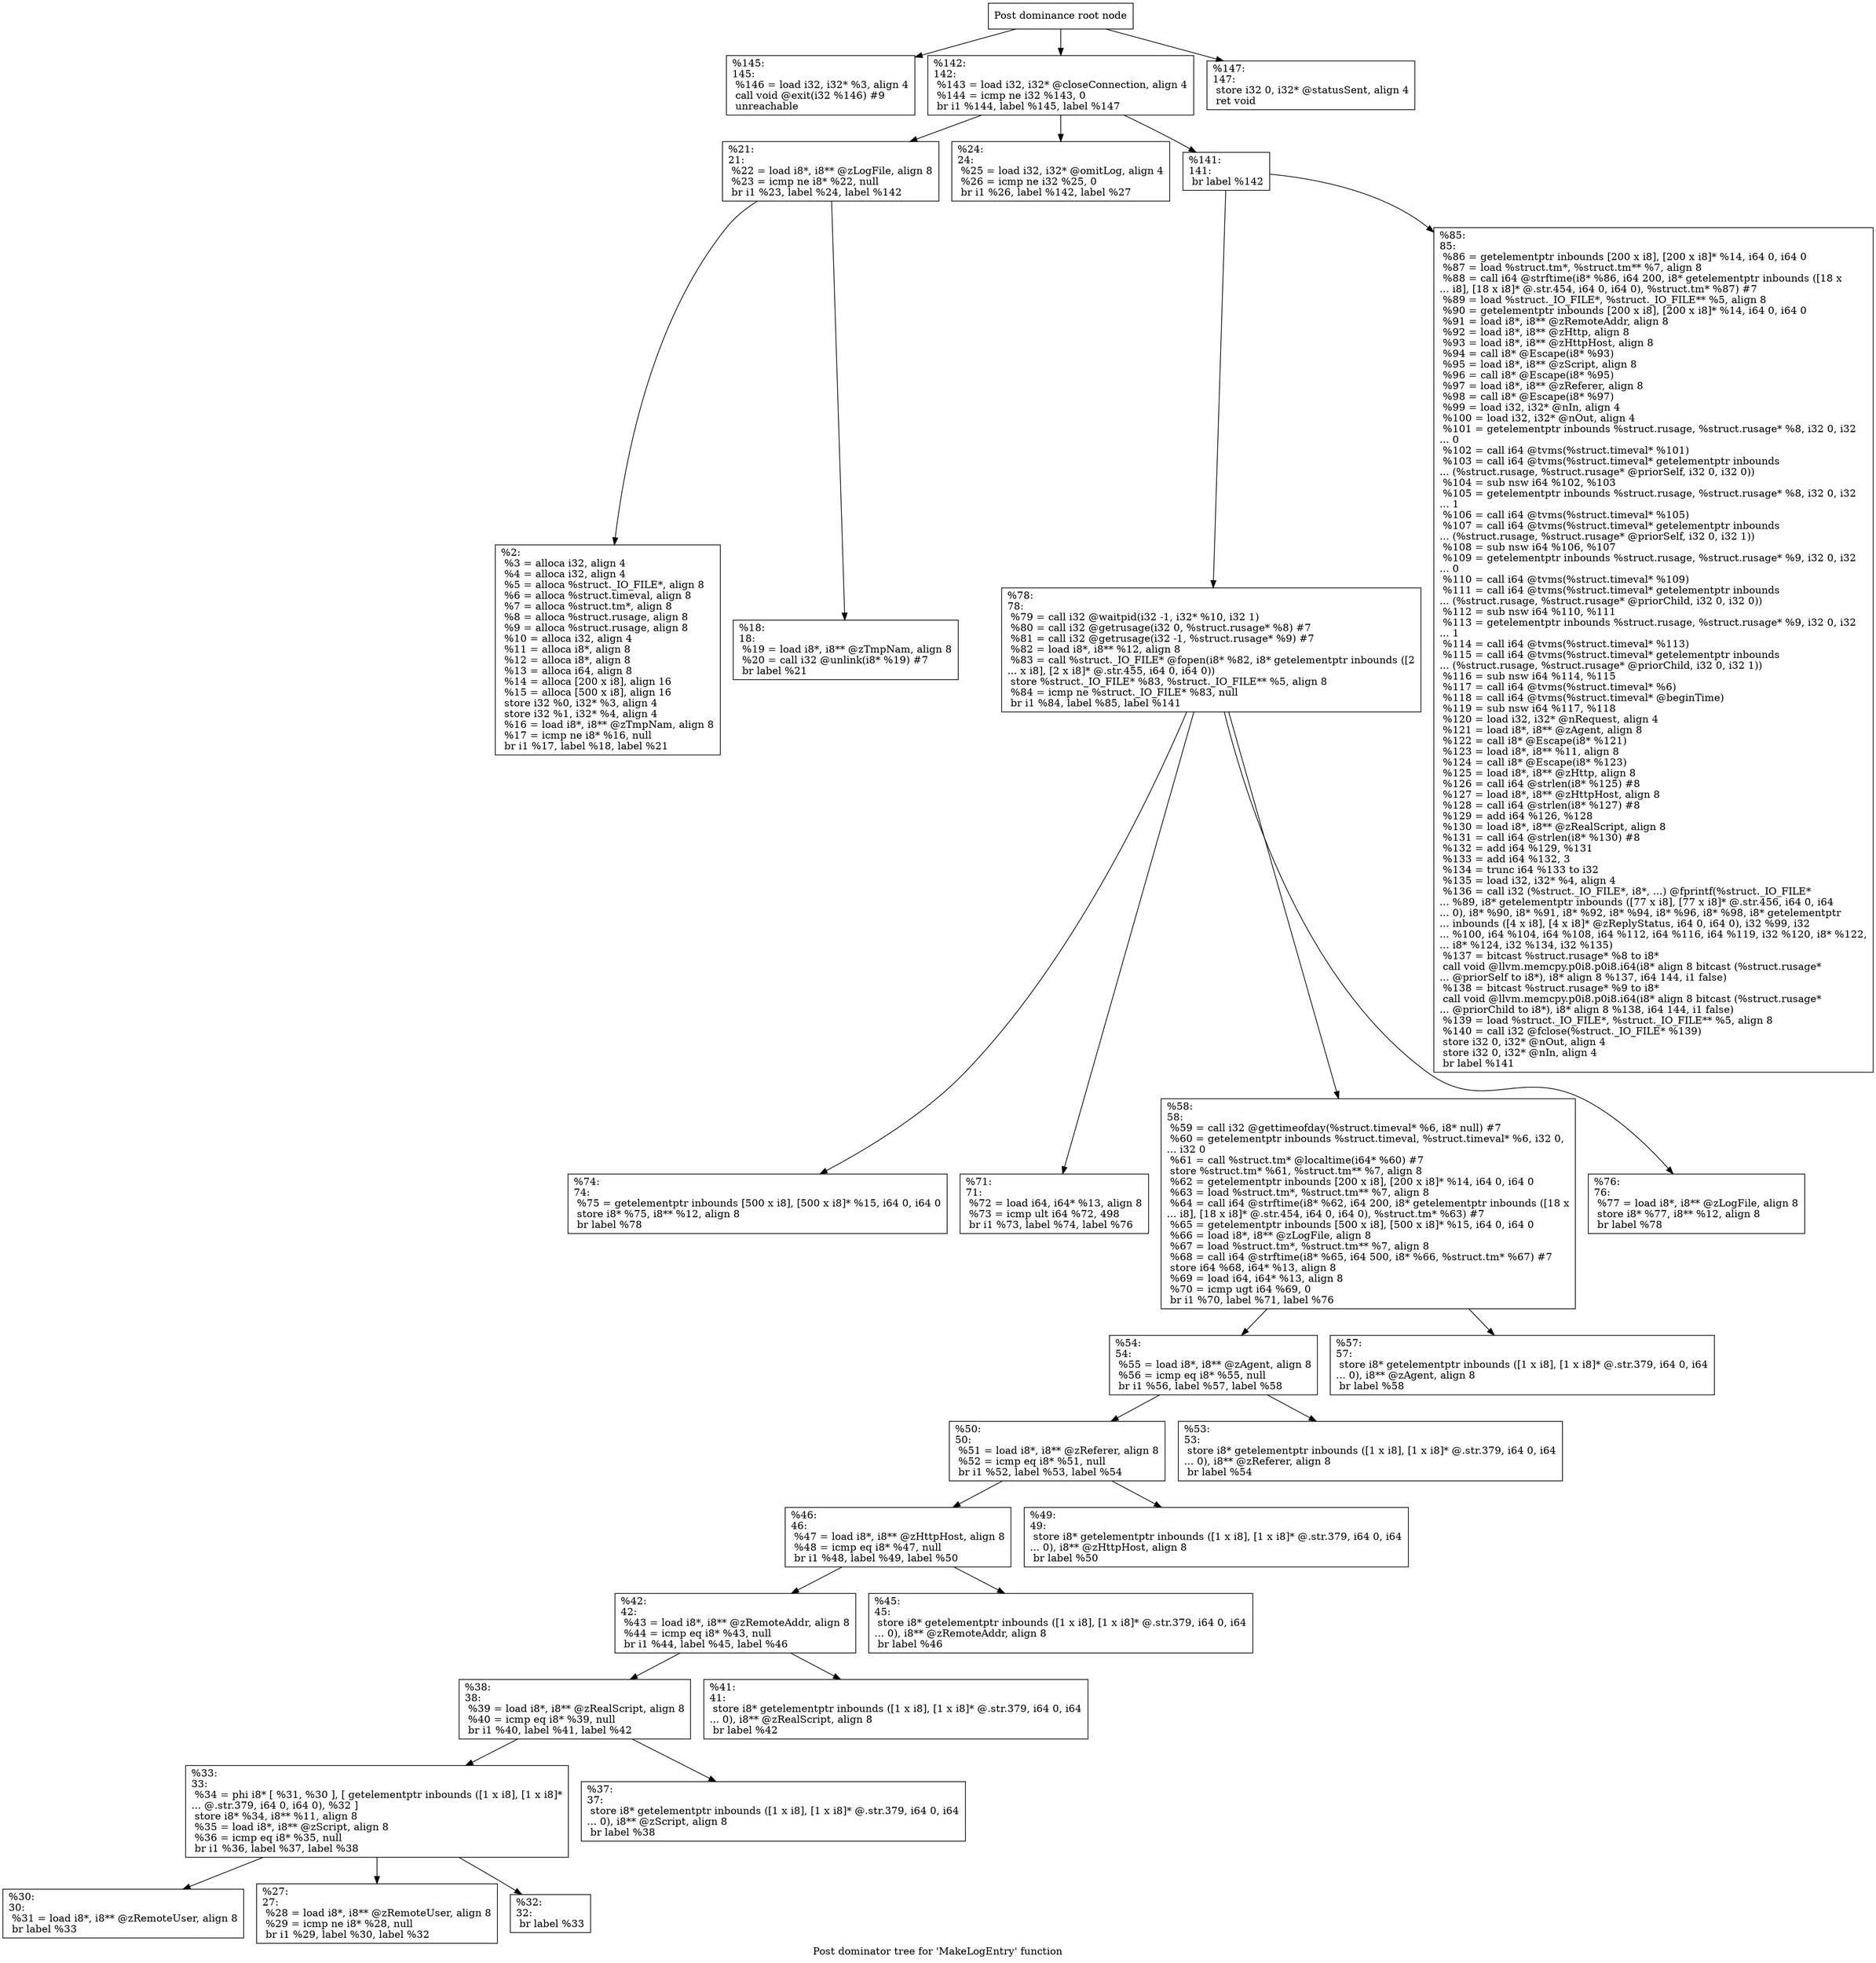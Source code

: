 digraph "Post dominator tree for 'MakeLogEntry' function" {
	label="Post dominator tree for 'MakeLogEntry' function";

	Node0x1706030 [shape=record,label="{Post dominance root node}"];
	Node0x1706030 -> Node0x16ca450;
	Node0x1706030 -> Node0x16a4180;
	Node0x1706030 -> Node0x169df70;
	Node0x16ca450 [shape=record,label="{%145:\l145:                                              \l  %146 = load i32, i32* %3, align 4\l  call void @exit(i32 %146) #9\l  unreachable\l}"];
	Node0x16a4180 [shape=record,label="{%142:\l142:                                              \l  %143 = load i32, i32* @closeConnection, align 4\l  %144 = icmp ne i32 %143, 0\l  br i1 %144, label %145, label %147\l}"];
	Node0x16a4180 -> Node0x17100b0;
	Node0x16a4180 -> Node0x16b7c20;
	Node0x16a4180 -> Node0x1701e90;
	Node0x17100b0 [shape=record,label="{%21:\l21:                                               \l  %22 = load i8*, i8** @zLogFile, align 8\l  %23 = icmp ne i8* %22, null\l  br i1 %23, label %24, label %142\l}"];
	Node0x17100b0 -> Node0x1733670;
	Node0x17100b0 -> Node0x16e8180;
	Node0x1733670 [shape=record,label="{%2:\l  %3 = alloca i32, align 4\l  %4 = alloca i32, align 4\l  %5 = alloca %struct._IO_FILE*, align 8\l  %6 = alloca %struct.timeval, align 8\l  %7 = alloca %struct.tm*, align 8\l  %8 = alloca %struct.rusage, align 8\l  %9 = alloca %struct.rusage, align 8\l  %10 = alloca i32, align 4\l  %11 = alloca i8*, align 8\l  %12 = alloca i8*, align 8\l  %13 = alloca i64, align 8\l  %14 = alloca [200 x i8], align 16\l  %15 = alloca [500 x i8], align 16\l  store i32 %0, i32* %3, align 4\l  store i32 %1, i32* %4, align 4\l  %16 = load i8*, i8** @zTmpNam, align 8\l  %17 = icmp ne i8* %16, null\l  br i1 %17, label %18, label %21\l}"];
	Node0x16e8180 [shape=record,label="{%18:\l18:                                               \l  %19 = load i8*, i8** @zTmpNam, align 8\l  %20 = call i32 @unlink(i8* %19) #7\l  br label %21\l}"];
	Node0x16b7c20 [shape=record,label="{%24:\l24:                                               \l  %25 = load i32, i32* @omitLog, align 4\l  %26 = icmp ne i32 %25, 0\l  br i1 %26, label %142, label %27\l}"];
	Node0x1701e90 [shape=record,label="{%141:\l141:                                              \l  br label %142\l}"];
	Node0x1701e90 -> Node0x16d4360;
	Node0x1701e90 -> Node0x1700540;
	Node0x16d4360 [shape=record,label="{%78:\l78:                                               \l  %79 = call i32 @waitpid(i32 -1, i32* %10, i32 1)\l  %80 = call i32 @getrusage(i32 0, %struct.rusage* %8) #7\l  %81 = call i32 @getrusage(i32 -1, %struct.rusage* %9) #7\l  %82 = load i8*, i8** %12, align 8\l  %83 = call %struct._IO_FILE* @fopen(i8* %82, i8* getelementptr inbounds ([2\l... x i8], [2 x i8]* @.str.455, i64 0, i64 0))\l  store %struct._IO_FILE* %83, %struct._IO_FILE** %5, align 8\l  %84 = icmp ne %struct._IO_FILE* %83, null\l  br i1 %84, label %85, label %141\l}"];
	Node0x16d4360 -> Node0x16b7840;
	Node0x16d4360 -> Node0x16b2880;
	Node0x16d4360 -> Node0x173c040;
	Node0x16d4360 -> Node0x16fc4a0;
	Node0x16b7840 [shape=record,label="{%74:\l74:                                               \l  %75 = getelementptr inbounds [500 x i8], [500 x i8]* %15, i64 0, i64 0\l  store i8* %75, i8** %12, align 8\l  br label %78\l}"];
	Node0x16b2880 [shape=record,label="{%71:\l71:                                               \l  %72 = load i64, i64* %13, align 8\l  %73 = icmp ult i64 %72, 498\l  br i1 %73, label %74, label %76\l}"];
	Node0x173c040 [shape=record,label="{%58:\l58:                                               \l  %59 = call i32 @gettimeofday(%struct.timeval* %6, i8* null) #7\l  %60 = getelementptr inbounds %struct.timeval, %struct.timeval* %6, i32 0,\l... i32 0\l  %61 = call %struct.tm* @localtime(i64* %60) #7\l  store %struct.tm* %61, %struct.tm** %7, align 8\l  %62 = getelementptr inbounds [200 x i8], [200 x i8]* %14, i64 0, i64 0\l  %63 = load %struct.tm*, %struct.tm** %7, align 8\l  %64 = call i64 @strftime(i8* %62, i64 200, i8* getelementptr inbounds ([18 x\l... i8], [18 x i8]* @.str.454, i64 0, i64 0), %struct.tm* %63) #7\l  %65 = getelementptr inbounds [500 x i8], [500 x i8]* %15, i64 0, i64 0\l  %66 = load i8*, i8** @zLogFile, align 8\l  %67 = load %struct.tm*, %struct.tm** %7, align 8\l  %68 = call i64 @strftime(i8* %65, i64 500, i8* %66, %struct.tm* %67) #7\l  store i64 %68, i64* %13, align 8\l  %69 = load i64, i64* %13, align 8\l  %70 = icmp ugt i64 %69, 0\l  br i1 %70, label %71, label %76\l}"];
	Node0x173c040 -> Node0x172bc70;
	Node0x173c040 -> Node0x1725fd0;
	Node0x172bc70 [shape=record,label="{%54:\l54:                                               \l  %55 = load i8*, i8** @zAgent, align 8\l  %56 = icmp eq i8* %55, null\l  br i1 %56, label %57, label %58\l}"];
	Node0x172bc70 -> Node0x16ebbd0;
	Node0x172bc70 -> Node0x16ca2a0;
	Node0x16ebbd0 [shape=record,label="{%50:\l50:                                               \l  %51 = load i8*, i8** @zReferer, align 8\l  %52 = icmp eq i8* %51, null\l  br i1 %52, label %53, label %54\l}"];
	Node0x16ebbd0 -> Node0x1708f40;
	Node0x16ebbd0 -> Node0x16f4360;
	Node0x1708f40 [shape=record,label="{%46:\l46:                                               \l  %47 = load i8*, i8** @zHttpHost, align 8\l  %48 = icmp eq i8* %47, null\l  br i1 %48, label %49, label %50\l}"];
	Node0x1708f40 -> Node0x16fa4e0;
	Node0x1708f40 -> Node0x16d8150;
	Node0x16fa4e0 [shape=record,label="{%42:\l42:                                               \l  %43 = load i8*, i8** @zRemoteAddr, align 8\l  %44 = icmp eq i8* %43, null\l  br i1 %44, label %45, label %46\l}"];
	Node0x16fa4e0 -> Node0x170e2a0;
	Node0x16fa4e0 -> Node0x169ebb0;
	Node0x170e2a0 [shape=record,label="{%38:\l38:                                               \l  %39 = load i8*, i8** @zRealScript, align 8\l  %40 = icmp eq i8* %39, null\l  br i1 %40, label %41, label %42\l}"];
	Node0x170e2a0 -> Node0x16f57d0;
	Node0x170e2a0 -> Node0x16fb720;
	Node0x16f57d0 [shape=record,label="{%33:\l33:                                               \l  %34 = phi i8* [ %31, %30 ], [ getelementptr inbounds ([1 x i8], [1 x i8]*\l... @.str.379, i64 0, i64 0), %32 ]\l  store i8* %34, i8** %11, align 8\l  %35 = load i8*, i8** @zScript, align 8\l  %36 = icmp eq i8* %35, null\l  br i1 %36, label %37, label %38\l}"];
	Node0x16f57d0 -> Node0x170df70;
	Node0x16f57d0 -> Node0x16b7f60;
	Node0x16f57d0 -> Node0x17365a0;
	Node0x170df70 [shape=record,label="{%30:\l30:                                               \l  %31 = load i8*, i8** @zRemoteUser, align 8\l  br label %33\l}"];
	Node0x16b7f60 [shape=record,label="{%27:\l27:                                               \l  %28 = load i8*, i8** @zRemoteUser, align 8\l  %29 = icmp ne i8* %28, null\l  br i1 %29, label %30, label %32\l}"];
	Node0x17365a0 [shape=record,label="{%32:\l32:                                               \l  br label %33\l}"];
	Node0x16fb720 [shape=record,label="{%37:\l37:                                               \l  store i8* getelementptr inbounds ([1 x i8], [1 x i8]* @.str.379, i64 0, i64\l... 0), i8** @zScript, align 8\l  br label %38\l}"];
	Node0x169ebb0 [shape=record,label="{%41:\l41:                                               \l  store i8* getelementptr inbounds ([1 x i8], [1 x i8]* @.str.379, i64 0, i64\l... 0), i8** @zRealScript, align 8\l  br label %42\l}"];
	Node0x16d8150 [shape=record,label="{%45:\l45:                                               \l  store i8* getelementptr inbounds ([1 x i8], [1 x i8]* @.str.379, i64 0, i64\l... 0), i8** @zRemoteAddr, align 8\l  br label %46\l}"];
	Node0x16f4360 [shape=record,label="{%49:\l49:                                               \l  store i8* getelementptr inbounds ([1 x i8], [1 x i8]* @.str.379, i64 0, i64\l... 0), i8** @zHttpHost, align 8\l  br label %50\l}"];
	Node0x16ca2a0 [shape=record,label="{%53:\l53:                                               \l  store i8* getelementptr inbounds ([1 x i8], [1 x i8]* @.str.379, i64 0, i64\l... 0), i8** @zReferer, align 8\l  br label %54\l}"];
	Node0x1725fd0 [shape=record,label="{%57:\l57:                                               \l  store i8* getelementptr inbounds ([1 x i8], [1 x i8]* @.str.379, i64 0, i64\l... 0), i8** @zAgent, align 8\l  br label %58\l}"];
	Node0x16fc4a0 [shape=record,label="{%76:\l76:                                               \l  %77 = load i8*, i8** @zLogFile, align 8\l  store i8* %77, i8** %12, align 8\l  br label %78\l}"];
	Node0x1700540 [shape=record,label="{%85:\l85:                                               \l  %86 = getelementptr inbounds [200 x i8], [200 x i8]* %14, i64 0, i64 0\l  %87 = load %struct.tm*, %struct.tm** %7, align 8\l  %88 = call i64 @strftime(i8* %86, i64 200, i8* getelementptr inbounds ([18 x\l... i8], [18 x i8]* @.str.454, i64 0, i64 0), %struct.tm* %87) #7\l  %89 = load %struct._IO_FILE*, %struct._IO_FILE** %5, align 8\l  %90 = getelementptr inbounds [200 x i8], [200 x i8]* %14, i64 0, i64 0\l  %91 = load i8*, i8** @zRemoteAddr, align 8\l  %92 = load i8*, i8** @zHttp, align 8\l  %93 = load i8*, i8** @zHttpHost, align 8\l  %94 = call i8* @Escape(i8* %93)\l  %95 = load i8*, i8** @zScript, align 8\l  %96 = call i8* @Escape(i8* %95)\l  %97 = load i8*, i8** @zReferer, align 8\l  %98 = call i8* @Escape(i8* %97)\l  %99 = load i32, i32* @nIn, align 4\l  %100 = load i32, i32* @nOut, align 4\l  %101 = getelementptr inbounds %struct.rusage, %struct.rusage* %8, i32 0, i32\l... 0\l  %102 = call i64 @tvms(%struct.timeval* %101)\l  %103 = call i64 @tvms(%struct.timeval* getelementptr inbounds\l... (%struct.rusage, %struct.rusage* @priorSelf, i32 0, i32 0))\l  %104 = sub nsw i64 %102, %103\l  %105 = getelementptr inbounds %struct.rusage, %struct.rusage* %8, i32 0, i32\l... 1\l  %106 = call i64 @tvms(%struct.timeval* %105)\l  %107 = call i64 @tvms(%struct.timeval* getelementptr inbounds\l... (%struct.rusage, %struct.rusage* @priorSelf, i32 0, i32 1))\l  %108 = sub nsw i64 %106, %107\l  %109 = getelementptr inbounds %struct.rusage, %struct.rusage* %9, i32 0, i32\l... 0\l  %110 = call i64 @tvms(%struct.timeval* %109)\l  %111 = call i64 @tvms(%struct.timeval* getelementptr inbounds\l... (%struct.rusage, %struct.rusage* @priorChild, i32 0, i32 0))\l  %112 = sub nsw i64 %110, %111\l  %113 = getelementptr inbounds %struct.rusage, %struct.rusage* %9, i32 0, i32\l... 1\l  %114 = call i64 @tvms(%struct.timeval* %113)\l  %115 = call i64 @tvms(%struct.timeval* getelementptr inbounds\l... (%struct.rusage, %struct.rusage* @priorChild, i32 0, i32 1))\l  %116 = sub nsw i64 %114, %115\l  %117 = call i64 @tvms(%struct.timeval* %6)\l  %118 = call i64 @tvms(%struct.timeval* @beginTime)\l  %119 = sub nsw i64 %117, %118\l  %120 = load i32, i32* @nRequest, align 4\l  %121 = load i8*, i8** @zAgent, align 8\l  %122 = call i8* @Escape(i8* %121)\l  %123 = load i8*, i8** %11, align 8\l  %124 = call i8* @Escape(i8* %123)\l  %125 = load i8*, i8** @zHttp, align 8\l  %126 = call i64 @strlen(i8* %125) #8\l  %127 = load i8*, i8** @zHttpHost, align 8\l  %128 = call i64 @strlen(i8* %127) #8\l  %129 = add i64 %126, %128\l  %130 = load i8*, i8** @zRealScript, align 8\l  %131 = call i64 @strlen(i8* %130) #8\l  %132 = add i64 %129, %131\l  %133 = add i64 %132, 3\l  %134 = trunc i64 %133 to i32\l  %135 = load i32, i32* %4, align 4\l  %136 = call i32 (%struct._IO_FILE*, i8*, ...) @fprintf(%struct._IO_FILE*\l... %89, i8* getelementptr inbounds ([77 x i8], [77 x i8]* @.str.456, i64 0, i64\l... 0), i8* %90, i8* %91, i8* %92, i8* %94, i8* %96, i8* %98, i8* getelementptr\l... inbounds ([4 x i8], [4 x i8]* @zReplyStatus, i64 0, i64 0), i32 %99, i32\l... %100, i64 %104, i64 %108, i64 %112, i64 %116, i64 %119, i32 %120, i8* %122,\l... i8* %124, i32 %134, i32 %135)\l  %137 = bitcast %struct.rusage* %8 to i8*\l  call void @llvm.memcpy.p0i8.p0i8.i64(i8* align 8 bitcast (%struct.rusage*\l... @priorSelf to i8*), i8* align 8 %137, i64 144, i1 false)\l  %138 = bitcast %struct.rusage* %9 to i8*\l  call void @llvm.memcpy.p0i8.p0i8.i64(i8* align 8 bitcast (%struct.rusage*\l... @priorChild to i8*), i8* align 8 %138, i64 144, i1 false)\l  %139 = load %struct._IO_FILE*, %struct._IO_FILE** %5, align 8\l  %140 = call i32 @fclose(%struct._IO_FILE* %139)\l  store i32 0, i32* @nOut, align 4\l  store i32 0, i32* @nIn, align 4\l  br label %141\l}"];
	Node0x169df70 [shape=record,label="{%147:\l147:                                              \l  store i32 0, i32* @statusSent, align 4\l  ret void\l}"];
}
